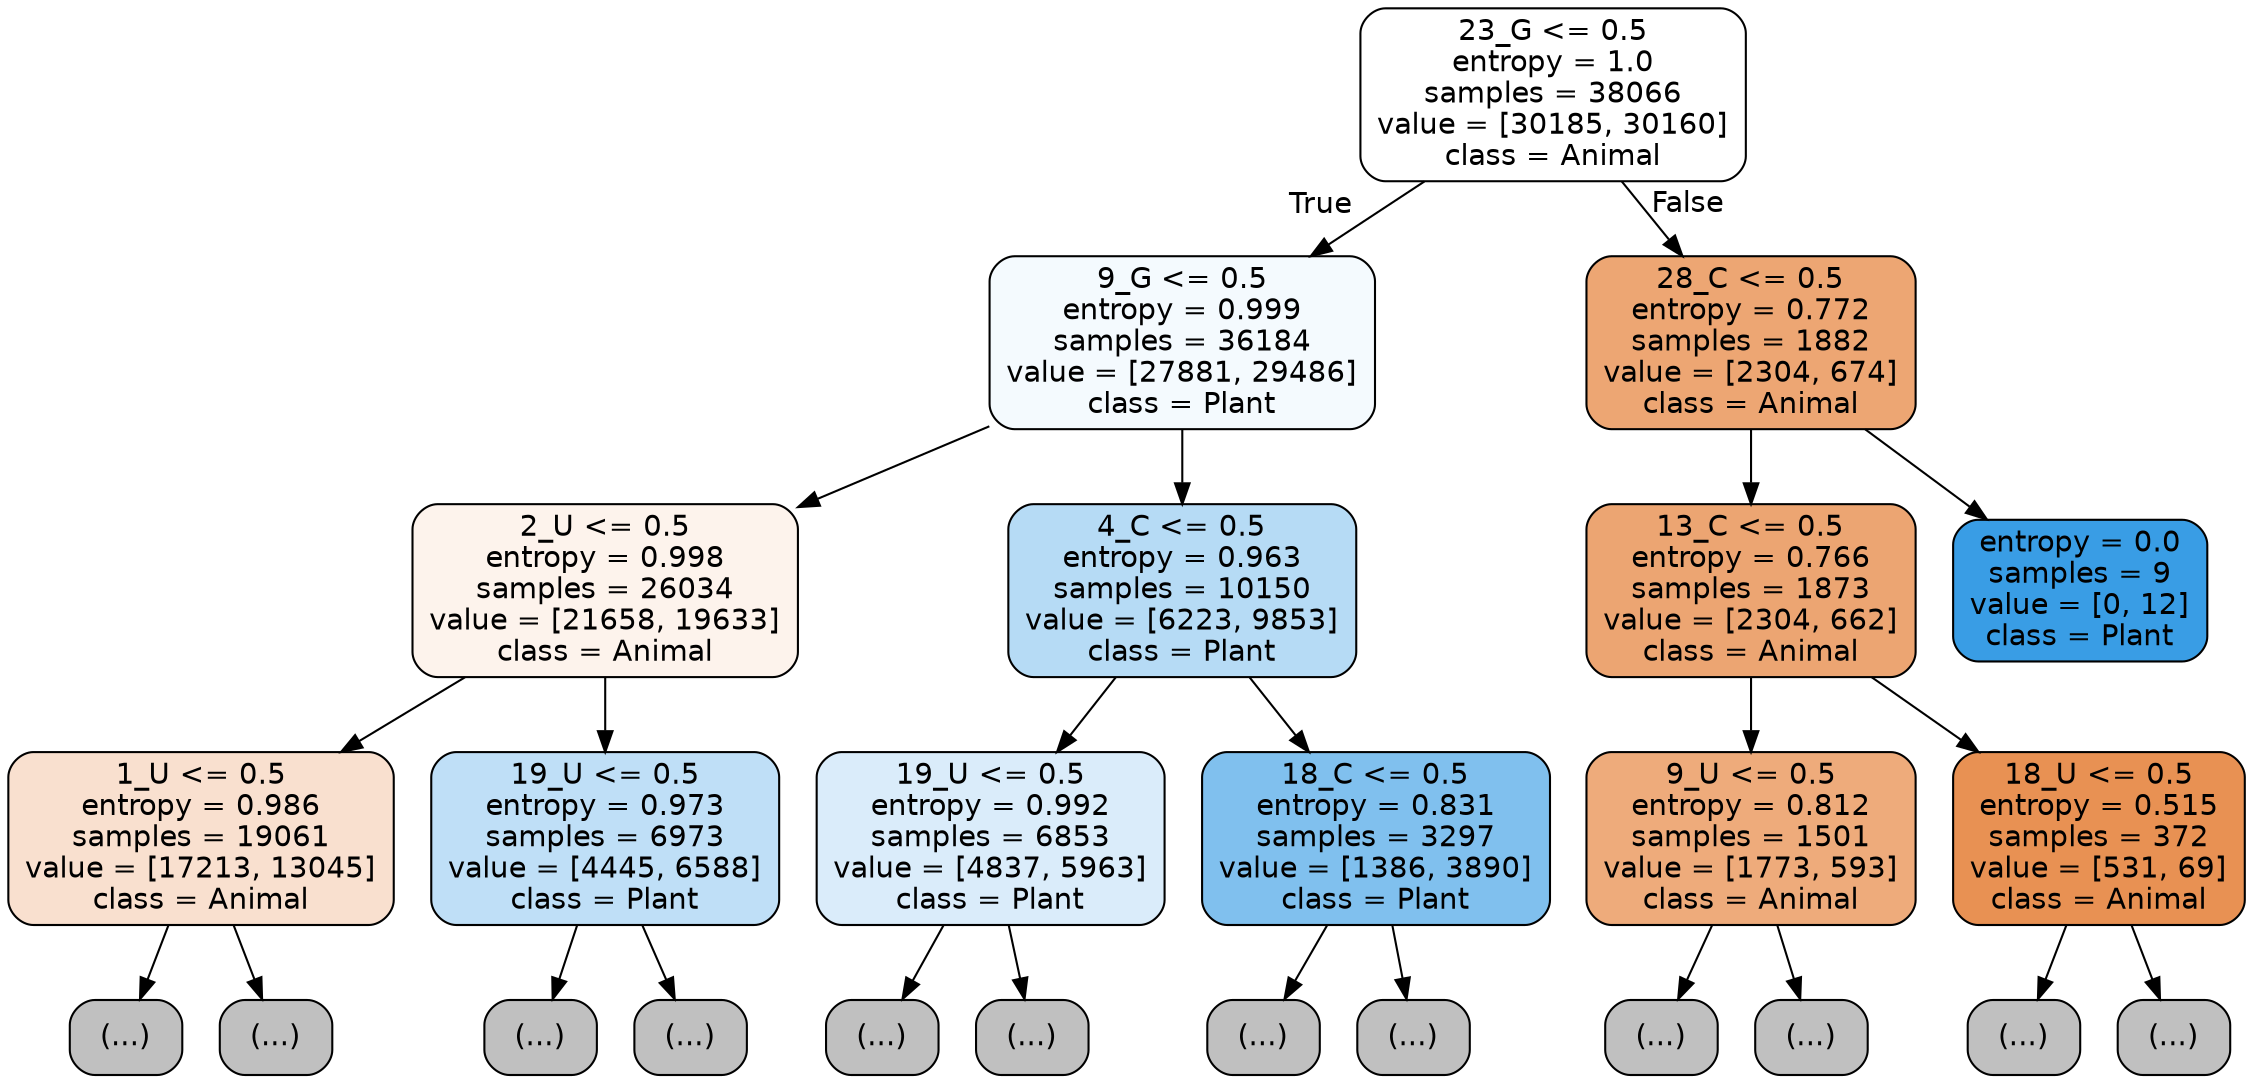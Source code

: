 digraph Tree {
node [shape=box, style="filled, rounded", color="black", fontname="helvetica"] ;
edge [fontname="helvetica"] ;
0 [label="23_G <= 0.5\nentropy = 1.0\nsamples = 38066\nvalue = [30185, 30160]\nclass = Animal", fillcolor="#ffffff"] ;
1 [label="9_G <= 0.5\nentropy = 0.999\nsamples = 36184\nvalue = [27881, 29486]\nclass = Plant", fillcolor="#f4fafe"] ;
0 -> 1 [labeldistance=2.5, labelangle=45, headlabel="True"] ;
2 [label="2_U <= 0.5\nentropy = 0.998\nsamples = 26034\nvalue = [21658, 19633]\nclass = Animal", fillcolor="#fdf3ec"] ;
1 -> 2 ;
3 [label="1_U <= 0.5\nentropy = 0.986\nsamples = 19061\nvalue = [17213, 13045]\nclass = Animal", fillcolor="#f9e0cf"] ;
2 -> 3 ;
4 [label="(...)", fillcolor="#C0C0C0"] ;
3 -> 4 ;
5063 [label="(...)", fillcolor="#C0C0C0"] ;
3 -> 5063 ;
8972 [label="19_U <= 0.5\nentropy = 0.973\nsamples = 6973\nvalue = [4445, 6588]\nclass = Plant", fillcolor="#bfdff7"] ;
2 -> 8972 ;
8973 [label="(...)", fillcolor="#C0C0C0"] ;
8972 -> 8973 ;
11242 [label="(...)", fillcolor="#C0C0C0"] ;
8972 -> 11242 ;
12027 [label="4_C <= 0.5\nentropy = 0.963\nsamples = 10150\nvalue = [6223, 9853]\nclass = Plant", fillcolor="#b6dbf5"] ;
1 -> 12027 ;
12028 [label="19_U <= 0.5\nentropy = 0.992\nsamples = 6853\nvalue = [4837, 5963]\nclass = Plant", fillcolor="#daecfa"] ;
12027 -> 12028 ;
12029 [label="(...)", fillcolor="#C0C0C0"] ;
12028 -> 12029 ;
14506 [label="(...)", fillcolor="#C0C0C0"] ;
12028 -> 14506 ;
15325 [label="18_C <= 0.5\nentropy = 0.831\nsamples = 3297\nvalue = [1386, 3890]\nclass = Plant", fillcolor="#80c0ee"] ;
12027 -> 15325 ;
15326 [label="(...)", fillcolor="#C0C0C0"] ;
15325 -> 15326 ;
16027 [label="(...)", fillcolor="#C0C0C0"] ;
15325 -> 16027 ;
16242 [label="28_C <= 0.5\nentropy = 0.772\nsamples = 1882\nvalue = [2304, 674]\nclass = Animal", fillcolor="#eda673"] ;
0 -> 16242 [labeldistance=2.5, labelangle=-45, headlabel="False"] ;
16243 [label="13_C <= 0.5\nentropy = 0.766\nsamples = 1873\nvalue = [2304, 662]\nclass = Animal", fillcolor="#eca572"] ;
16242 -> 16243 ;
16244 [label="9_U <= 0.5\nentropy = 0.812\nsamples = 1501\nvalue = [1773, 593]\nclass = Animal", fillcolor="#eeab7b"] ;
16243 -> 16244 ;
16245 [label="(...)", fillcolor="#C0C0C0"] ;
16244 -> 16245 ;
16670 [label="(...)", fillcolor="#C0C0C0"] ;
16244 -> 16670 ;
16841 [label="18_U <= 0.5\nentropy = 0.515\nsamples = 372\nvalue = [531, 69]\nclass = Animal", fillcolor="#e89153"] ;
16243 -> 16841 ;
16842 [label="(...)", fillcolor="#C0C0C0"] ;
16841 -> 16842 ;
16951 [label="(...)", fillcolor="#C0C0C0"] ;
16841 -> 16951 ;
16976 [label="entropy = 0.0\nsamples = 9\nvalue = [0, 12]\nclass = Plant", fillcolor="#399de5"] ;
16242 -> 16976 ;
}